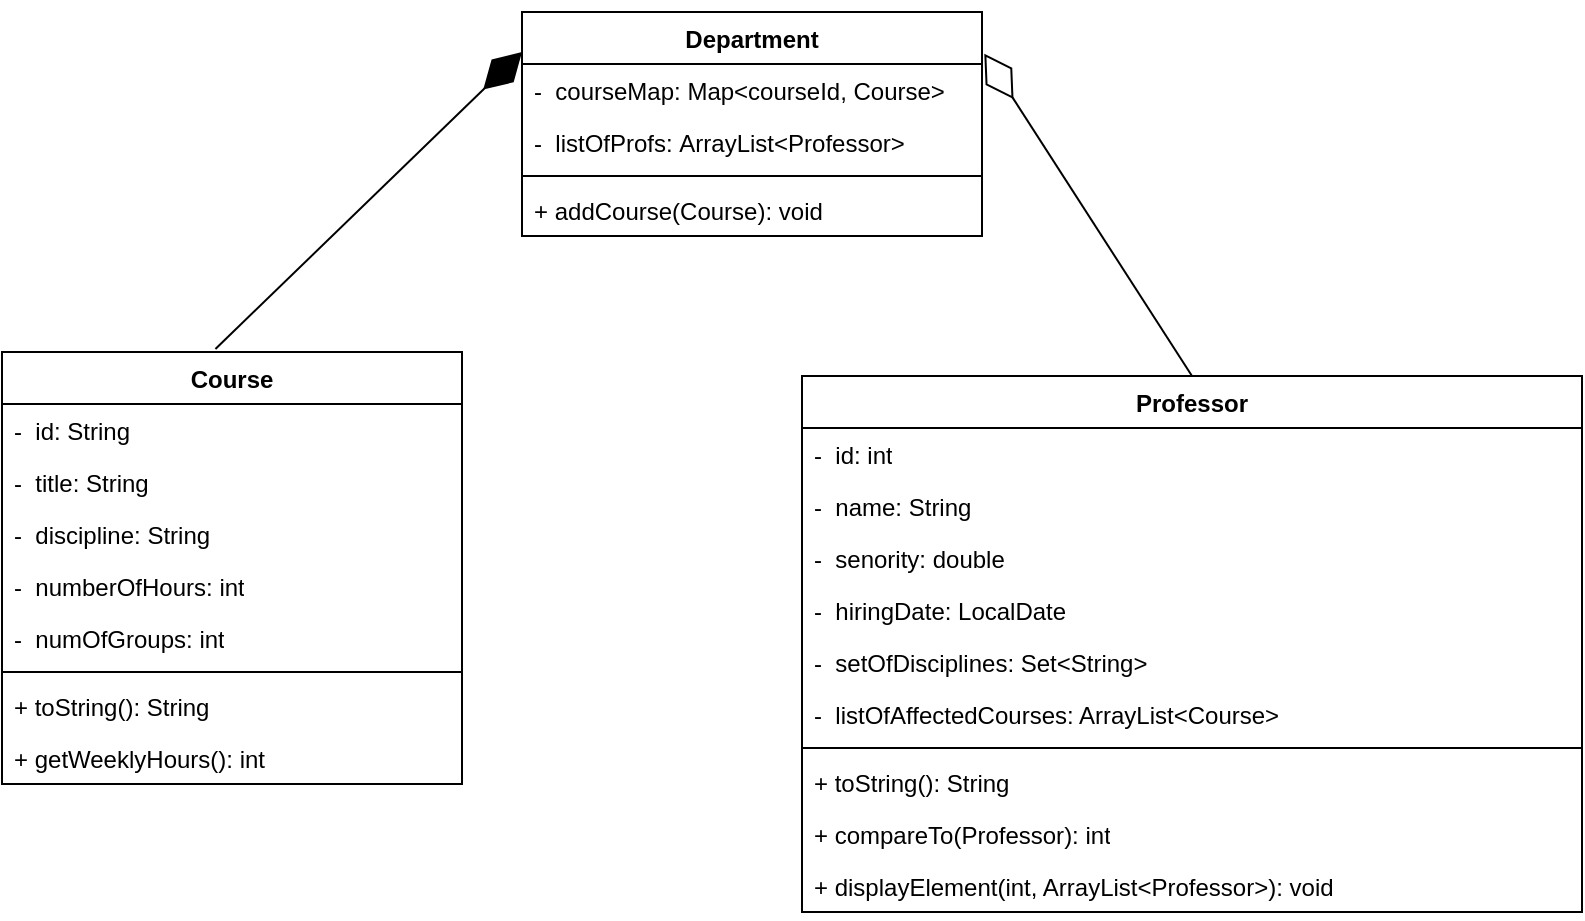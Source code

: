 <mxfile version="21.0.10" type="device"><diagram id="C5RBs43oDa-KdzZeNtuy" name="Page-1"><mxGraphModel dx="1348" dy="531" grid="1" gridSize="10" guides="1" tooltips="1" connect="1" arrows="1" fold="1" page="1" pageScale="1" pageWidth="827" pageHeight="1169" math="0" shadow="0"><root><mxCell id="WIyWlLk6GJQsqaUBKTNV-0"/><mxCell id="WIyWlLk6GJQsqaUBKTNV-1" parent="WIyWlLk6GJQsqaUBKTNV-0"/><mxCell id="6Ll3evFZ6jx1zjQqdeuF-0" value="Department" style="swimlane;fontStyle=1;align=center;verticalAlign=top;childLayout=stackLayout;horizontal=1;startSize=26;horizontalStack=0;resizeParent=1;resizeParentMax=0;resizeLast=0;collapsible=1;marginBottom=0;whiteSpace=wrap;html=1;" vertex="1" parent="WIyWlLk6GJQsqaUBKTNV-1"><mxGeometry x="-100" y="50" width="230" height="112" as="geometry"><mxRectangle x="70" y="76" width="110" height="30" as="alternateBounds"/></mxGeometry></mxCell><mxCell id="6Ll3evFZ6jx1zjQqdeuF-1" value="-&amp;nbsp;&amp;nbsp;courseMap: Map&amp;lt;courseId, Course&amp;gt;" style="text;strokeColor=none;fillColor=none;align=left;verticalAlign=top;spacingLeft=4;spacingRight=4;overflow=hidden;rotatable=0;points=[[0,0.5],[1,0.5]];portConstraint=eastwest;whiteSpace=wrap;html=1;" vertex="1" parent="6Ll3evFZ6jx1zjQqdeuF-0"><mxGeometry y="26" width="230" height="26" as="geometry"/></mxCell><mxCell id="6Ll3evFZ6jx1zjQqdeuF-4" value="-&amp;nbsp;&amp;nbsp;listOfProfs:&amp;nbsp;ArrayList&amp;lt;Professor&amp;gt;" style="text;strokeColor=none;fillColor=none;align=left;verticalAlign=top;spacingLeft=4;spacingRight=4;overflow=hidden;rotatable=0;points=[[0,0.5],[1,0.5]];portConstraint=eastwest;whiteSpace=wrap;html=1;" vertex="1" parent="6Ll3evFZ6jx1zjQqdeuF-0"><mxGeometry y="52" width="230" height="26" as="geometry"/></mxCell><mxCell id="6Ll3evFZ6jx1zjQqdeuF-2" value="" style="line;strokeWidth=1;fillColor=none;align=left;verticalAlign=middle;spacingTop=-1;spacingLeft=3;spacingRight=3;rotatable=0;labelPosition=right;points=[];portConstraint=eastwest;strokeColor=inherit;" vertex="1" parent="6Ll3evFZ6jx1zjQqdeuF-0"><mxGeometry y="78" width="230" height="8" as="geometry"/></mxCell><mxCell id="6Ll3evFZ6jx1zjQqdeuF-3" value="+ addCourse(Course&lt;span style=&quot;background-color: initial;&quot;&gt;): void&lt;/span&gt;" style="text;strokeColor=none;fillColor=none;align=left;verticalAlign=top;spacingLeft=4;spacingRight=4;overflow=hidden;rotatable=0;points=[[0,0.5],[1,0.5]];portConstraint=eastwest;whiteSpace=wrap;html=1;" vertex="1" parent="6Ll3evFZ6jx1zjQqdeuF-0"><mxGeometry y="86" width="230" height="26" as="geometry"/></mxCell><mxCell id="6Ll3evFZ6jx1zjQqdeuF-5" value="Course" style="swimlane;fontStyle=1;align=center;verticalAlign=top;childLayout=stackLayout;horizontal=1;startSize=26;horizontalStack=0;resizeParent=1;resizeParentMax=0;resizeLast=0;collapsible=1;marginBottom=0;whiteSpace=wrap;html=1;" vertex="1" parent="WIyWlLk6GJQsqaUBKTNV-1"><mxGeometry x="-360" y="220" width="230" height="216" as="geometry"><mxRectangle x="70" y="76" width="110" height="30" as="alternateBounds"/></mxGeometry></mxCell><mxCell id="6Ll3evFZ6jx1zjQqdeuF-6" value="-&amp;nbsp;&amp;nbsp;id: String" style="text;strokeColor=none;fillColor=none;align=left;verticalAlign=top;spacingLeft=4;spacingRight=4;overflow=hidden;rotatable=0;points=[[0,0.5],[1,0.5]];portConstraint=eastwest;whiteSpace=wrap;html=1;" vertex="1" parent="6Ll3evFZ6jx1zjQqdeuF-5"><mxGeometry y="26" width="230" height="26" as="geometry"/></mxCell><mxCell id="6Ll3evFZ6jx1zjQqdeuF-7" value="-&amp;nbsp;&amp;nbsp;title:&amp;nbsp;String" style="text;strokeColor=none;fillColor=none;align=left;verticalAlign=top;spacingLeft=4;spacingRight=4;overflow=hidden;rotatable=0;points=[[0,0.5],[1,0.5]];portConstraint=eastwest;whiteSpace=wrap;html=1;" vertex="1" parent="6Ll3evFZ6jx1zjQqdeuF-5"><mxGeometry y="52" width="230" height="26" as="geometry"/></mxCell><mxCell id="6Ll3evFZ6jx1zjQqdeuF-10" value="-&amp;nbsp; discipline:&amp;nbsp;String" style="text;strokeColor=none;fillColor=none;align=left;verticalAlign=top;spacingLeft=4;spacingRight=4;overflow=hidden;rotatable=0;points=[[0,0.5],[1,0.5]];portConstraint=eastwest;whiteSpace=wrap;html=1;" vertex="1" parent="6Ll3evFZ6jx1zjQqdeuF-5"><mxGeometry y="78" width="230" height="26" as="geometry"/></mxCell><mxCell id="6Ll3evFZ6jx1zjQqdeuF-11" value="-&amp;nbsp; numberOfHours: int" style="text;strokeColor=none;fillColor=none;align=left;verticalAlign=top;spacingLeft=4;spacingRight=4;overflow=hidden;rotatable=0;points=[[0,0.5],[1,0.5]];portConstraint=eastwest;whiteSpace=wrap;html=1;" vertex="1" parent="6Ll3evFZ6jx1zjQqdeuF-5"><mxGeometry y="104" width="230" height="26" as="geometry"/></mxCell><mxCell id="6Ll3evFZ6jx1zjQqdeuF-12" value="-&amp;nbsp; numOfGroups: int" style="text;strokeColor=none;fillColor=none;align=left;verticalAlign=top;spacingLeft=4;spacingRight=4;overflow=hidden;rotatable=0;points=[[0,0.5],[1,0.5]];portConstraint=eastwest;whiteSpace=wrap;html=1;" vertex="1" parent="6Ll3evFZ6jx1zjQqdeuF-5"><mxGeometry y="130" width="230" height="26" as="geometry"/></mxCell><mxCell id="6Ll3evFZ6jx1zjQqdeuF-8" value="" style="line;strokeWidth=1;fillColor=none;align=left;verticalAlign=middle;spacingTop=-1;spacingLeft=3;spacingRight=3;rotatable=0;labelPosition=right;points=[];portConstraint=eastwest;strokeColor=inherit;" vertex="1" parent="6Ll3evFZ6jx1zjQqdeuF-5"><mxGeometry y="156" width="230" height="8" as="geometry"/></mxCell><mxCell id="6Ll3evFZ6jx1zjQqdeuF-9" value="+ toString(&lt;span style=&quot;background-color: initial;&quot;&gt;): String&lt;/span&gt;" style="text;strokeColor=none;fillColor=none;align=left;verticalAlign=top;spacingLeft=4;spacingRight=4;overflow=hidden;rotatable=0;points=[[0,0.5],[1,0.5]];portConstraint=eastwest;whiteSpace=wrap;html=1;" vertex="1" parent="6Ll3evFZ6jx1zjQqdeuF-5"><mxGeometry y="164" width="230" height="26" as="geometry"/></mxCell><mxCell id="6Ll3evFZ6jx1zjQqdeuF-13" value="+&amp;nbsp;getWeeklyHours&lt;span style=&quot;background-color: initial;&quot;&gt;(&lt;/span&gt;&lt;span style=&quot;background-color: initial;&quot;&gt;):&amp;nbsp;&lt;/span&gt;int" style="text;strokeColor=none;fillColor=none;align=left;verticalAlign=top;spacingLeft=4;spacingRight=4;overflow=hidden;rotatable=0;points=[[0,0.5],[1,0.5]];portConstraint=eastwest;whiteSpace=wrap;html=1;" vertex="1" parent="6Ll3evFZ6jx1zjQqdeuF-5"><mxGeometry y="190" width="230" height="26" as="geometry"/></mxCell><mxCell id="6Ll3evFZ6jx1zjQqdeuF-14" value="" style="endArrow=diamondThin;endFill=1;endSize=24;html=1;rounded=0;exitX=0.464;exitY=-0.007;exitDx=0;exitDy=0;entryX=0;entryY=0.179;entryDx=0;entryDy=0;entryPerimeter=0;exitPerimeter=0;" edge="1" parent="WIyWlLk6GJQsqaUBKTNV-1" source="6Ll3evFZ6jx1zjQqdeuF-5" target="6Ll3evFZ6jx1zjQqdeuF-0"><mxGeometry width="160" relative="1" as="geometry"><mxPoint x="270" y="320" as="sourcePoint"/><mxPoint x="409" y="75" as="targetPoint"/></mxGeometry></mxCell><mxCell id="6Ll3evFZ6jx1zjQqdeuF-15" value="Professor" style="swimlane;fontStyle=1;align=center;verticalAlign=top;childLayout=stackLayout;horizontal=1;startSize=26;horizontalStack=0;resizeParent=1;resizeParentMax=0;resizeLast=0;collapsible=1;marginBottom=0;whiteSpace=wrap;html=1;" vertex="1" parent="WIyWlLk6GJQsqaUBKTNV-1"><mxGeometry x="40" y="232" width="390" height="268" as="geometry"><mxRectangle x="70" y="76" width="110" height="30" as="alternateBounds"/></mxGeometry></mxCell><mxCell id="6Ll3evFZ6jx1zjQqdeuF-16" value="-&amp;nbsp;&amp;nbsp;id: int" style="text;strokeColor=none;fillColor=none;align=left;verticalAlign=top;spacingLeft=4;spacingRight=4;overflow=hidden;rotatable=0;points=[[0,0.5],[1,0.5]];portConstraint=eastwest;whiteSpace=wrap;html=1;" vertex="1" parent="6Ll3evFZ6jx1zjQqdeuF-15"><mxGeometry y="26" width="390" height="26" as="geometry"/></mxCell><mxCell id="6Ll3evFZ6jx1zjQqdeuF-17" value="-&amp;nbsp; name: String&amp;nbsp;" style="text;strokeColor=none;fillColor=none;align=left;verticalAlign=top;spacingLeft=4;spacingRight=4;overflow=hidden;rotatable=0;points=[[0,0.5],[1,0.5]];portConstraint=eastwest;whiteSpace=wrap;html=1;" vertex="1" parent="6Ll3evFZ6jx1zjQqdeuF-15"><mxGeometry y="52" width="390" height="26" as="geometry"/></mxCell><mxCell id="6Ll3evFZ6jx1zjQqdeuF-18" value="-&amp;nbsp; senority: double" style="text;strokeColor=none;fillColor=none;align=left;verticalAlign=top;spacingLeft=4;spacingRight=4;overflow=hidden;rotatable=0;points=[[0,0.5],[1,0.5]];portConstraint=eastwest;whiteSpace=wrap;html=1;" vertex="1" parent="6Ll3evFZ6jx1zjQqdeuF-15"><mxGeometry y="78" width="390" height="26" as="geometry"/></mxCell><mxCell id="6Ll3evFZ6jx1zjQqdeuF-19" value="-&amp;nbsp; hiringDate: LocalDate" style="text;strokeColor=none;fillColor=none;align=left;verticalAlign=top;spacingLeft=4;spacingRight=4;overflow=hidden;rotatable=0;points=[[0,0.5],[1,0.5]];portConstraint=eastwest;whiteSpace=wrap;html=1;" vertex="1" parent="6Ll3evFZ6jx1zjQqdeuF-15"><mxGeometry y="104" width="390" height="26" as="geometry"/></mxCell><mxCell id="6Ll3evFZ6jx1zjQqdeuF-20" value="-&amp;nbsp; setOfDisciplines: Set&amp;lt;String&amp;gt;" style="text;strokeColor=none;fillColor=none;align=left;verticalAlign=top;spacingLeft=4;spacingRight=4;overflow=hidden;rotatable=0;points=[[0,0.5],[1,0.5]];portConstraint=eastwest;whiteSpace=wrap;html=1;" vertex="1" parent="6Ll3evFZ6jx1zjQqdeuF-15"><mxGeometry y="130" width="390" height="26" as="geometry"/></mxCell><mxCell id="6Ll3evFZ6jx1zjQqdeuF-25" value="-&amp;nbsp; listOfAffectedCourses: ArrayList&amp;lt;Course&amp;gt;" style="text;strokeColor=none;fillColor=none;align=left;verticalAlign=top;spacingLeft=4;spacingRight=4;overflow=hidden;rotatable=0;points=[[0,0.5],[1,0.5]];portConstraint=eastwest;whiteSpace=wrap;html=1;" vertex="1" parent="6Ll3evFZ6jx1zjQqdeuF-15"><mxGeometry y="156" width="390" height="26" as="geometry"/></mxCell><mxCell id="6Ll3evFZ6jx1zjQqdeuF-21" value="" style="line;strokeWidth=1;fillColor=none;align=left;verticalAlign=middle;spacingTop=-1;spacingLeft=3;spacingRight=3;rotatable=0;labelPosition=right;points=[];portConstraint=eastwest;strokeColor=inherit;" vertex="1" parent="6Ll3evFZ6jx1zjQqdeuF-15"><mxGeometry y="182" width="390" height="8" as="geometry"/></mxCell><mxCell id="6Ll3evFZ6jx1zjQqdeuF-22" value="+ toString(&lt;span style=&quot;background-color: initial;&quot;&gt;): String&lt;/span&gt;" style="text;strokeColor=none;fillColor=none;align=left;verticalAlign=top;spacingLeft=4;spacingRight=4;overflow=hidden;rotatable=0;points=[[0,0.5],[1,0.5]];portConstraint=eastwest;whiteSpace=wrap;html=1;" vertex="1" parent="6Ll3evFZ6jx1zjQqdeuF-15"><mxGeometry y="190" width="390" height="26" as="geometry"/></mxCell><mxCell id="6Ll3evFZ6jx1zjQqdeuF-23" value="+ compareTo&lt;span style=&quot;background-color: initial;&quot;&gt;(Professor&lt;/span&gt;&lt;span style=&quot;background-color: initial;&quot;&gt;):&amp;nbsp;&lt;/span&gt;int" style="text;strokeColor=none;fillColor=none;align=left;verticalAlign=top;spacingLeft=4;spacingRight=4;overflow=hidden;rotatable=0;points=[[0,0.5],[1,0.5]];portConstraint=eastwest;whiteSpace=wrap;html=1;" vertex="1" parent="6Ll3evFZ6jx1zjQqdeuF-15"><mxGeometry y="216" width="390" height="26" as="geometry"/></mxCell><mxCell id="6Ll3evFZ6jx1zjQqdeuF-26" value="+ displayElement&lt;span style=&quot;background-color: initial;&quot;&gt;(int, ArrayList&amp;lt;Professor&amp;gt;&lt;/span&gt;&lt;span style=&quot;background-color: initial;&quot;&gt;): void&lt;/span&gt;" style="text;strokeColor=none;fillColor=none;align=left;verticalAlign=top;spacingLeft=4;spacingRight=4;overflow=hidden;rotatable=0;points=[[0,0.5],[1,0.5]];portConstraint=eastwest;whiteSpace=wrap;html=1;" vertex="1" parent="6Ll3evFZ6jx1zjQqdeuF-15"><mxGeometry y="242" width="390" height="26" as="geometry"/></mxCell><mxCell id="6Ll3evFZ6jx1zjQqdeuF-24" value="" style="endArrow=diamondThin;endFill=0;endSize=24;html=1;rounded=0;exitX=0.5;exitY=0;exitDx=0;exitDy=0;entryX=1.005;entryY=0.186;entryDx=0;entryDy=0;entryPerimeter=0;" edge="1" parent="WIyWlLk6GJQsqaUBKTNV-1" source="6Ll3evFZ6jx1zjQqdeuF-15" target="6Ll3evFZ6jx1zjQqdeuF-0"><mxGeometry width="160" relative="1" as="geometry"><mxPoint x="580" y="310" as="sourcePoint"/><mxPoint x="532.094" y="188" as="targetPoint"/></mxGeometry></mxCell></root></mxGraphModel></diagram></mxfile>